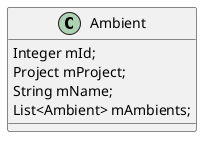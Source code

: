 @startuml

class Ambient {
    Integer mId;
    Project mProject;
    String mName;
    List<Ambient> mAmbients;
}

@enduml